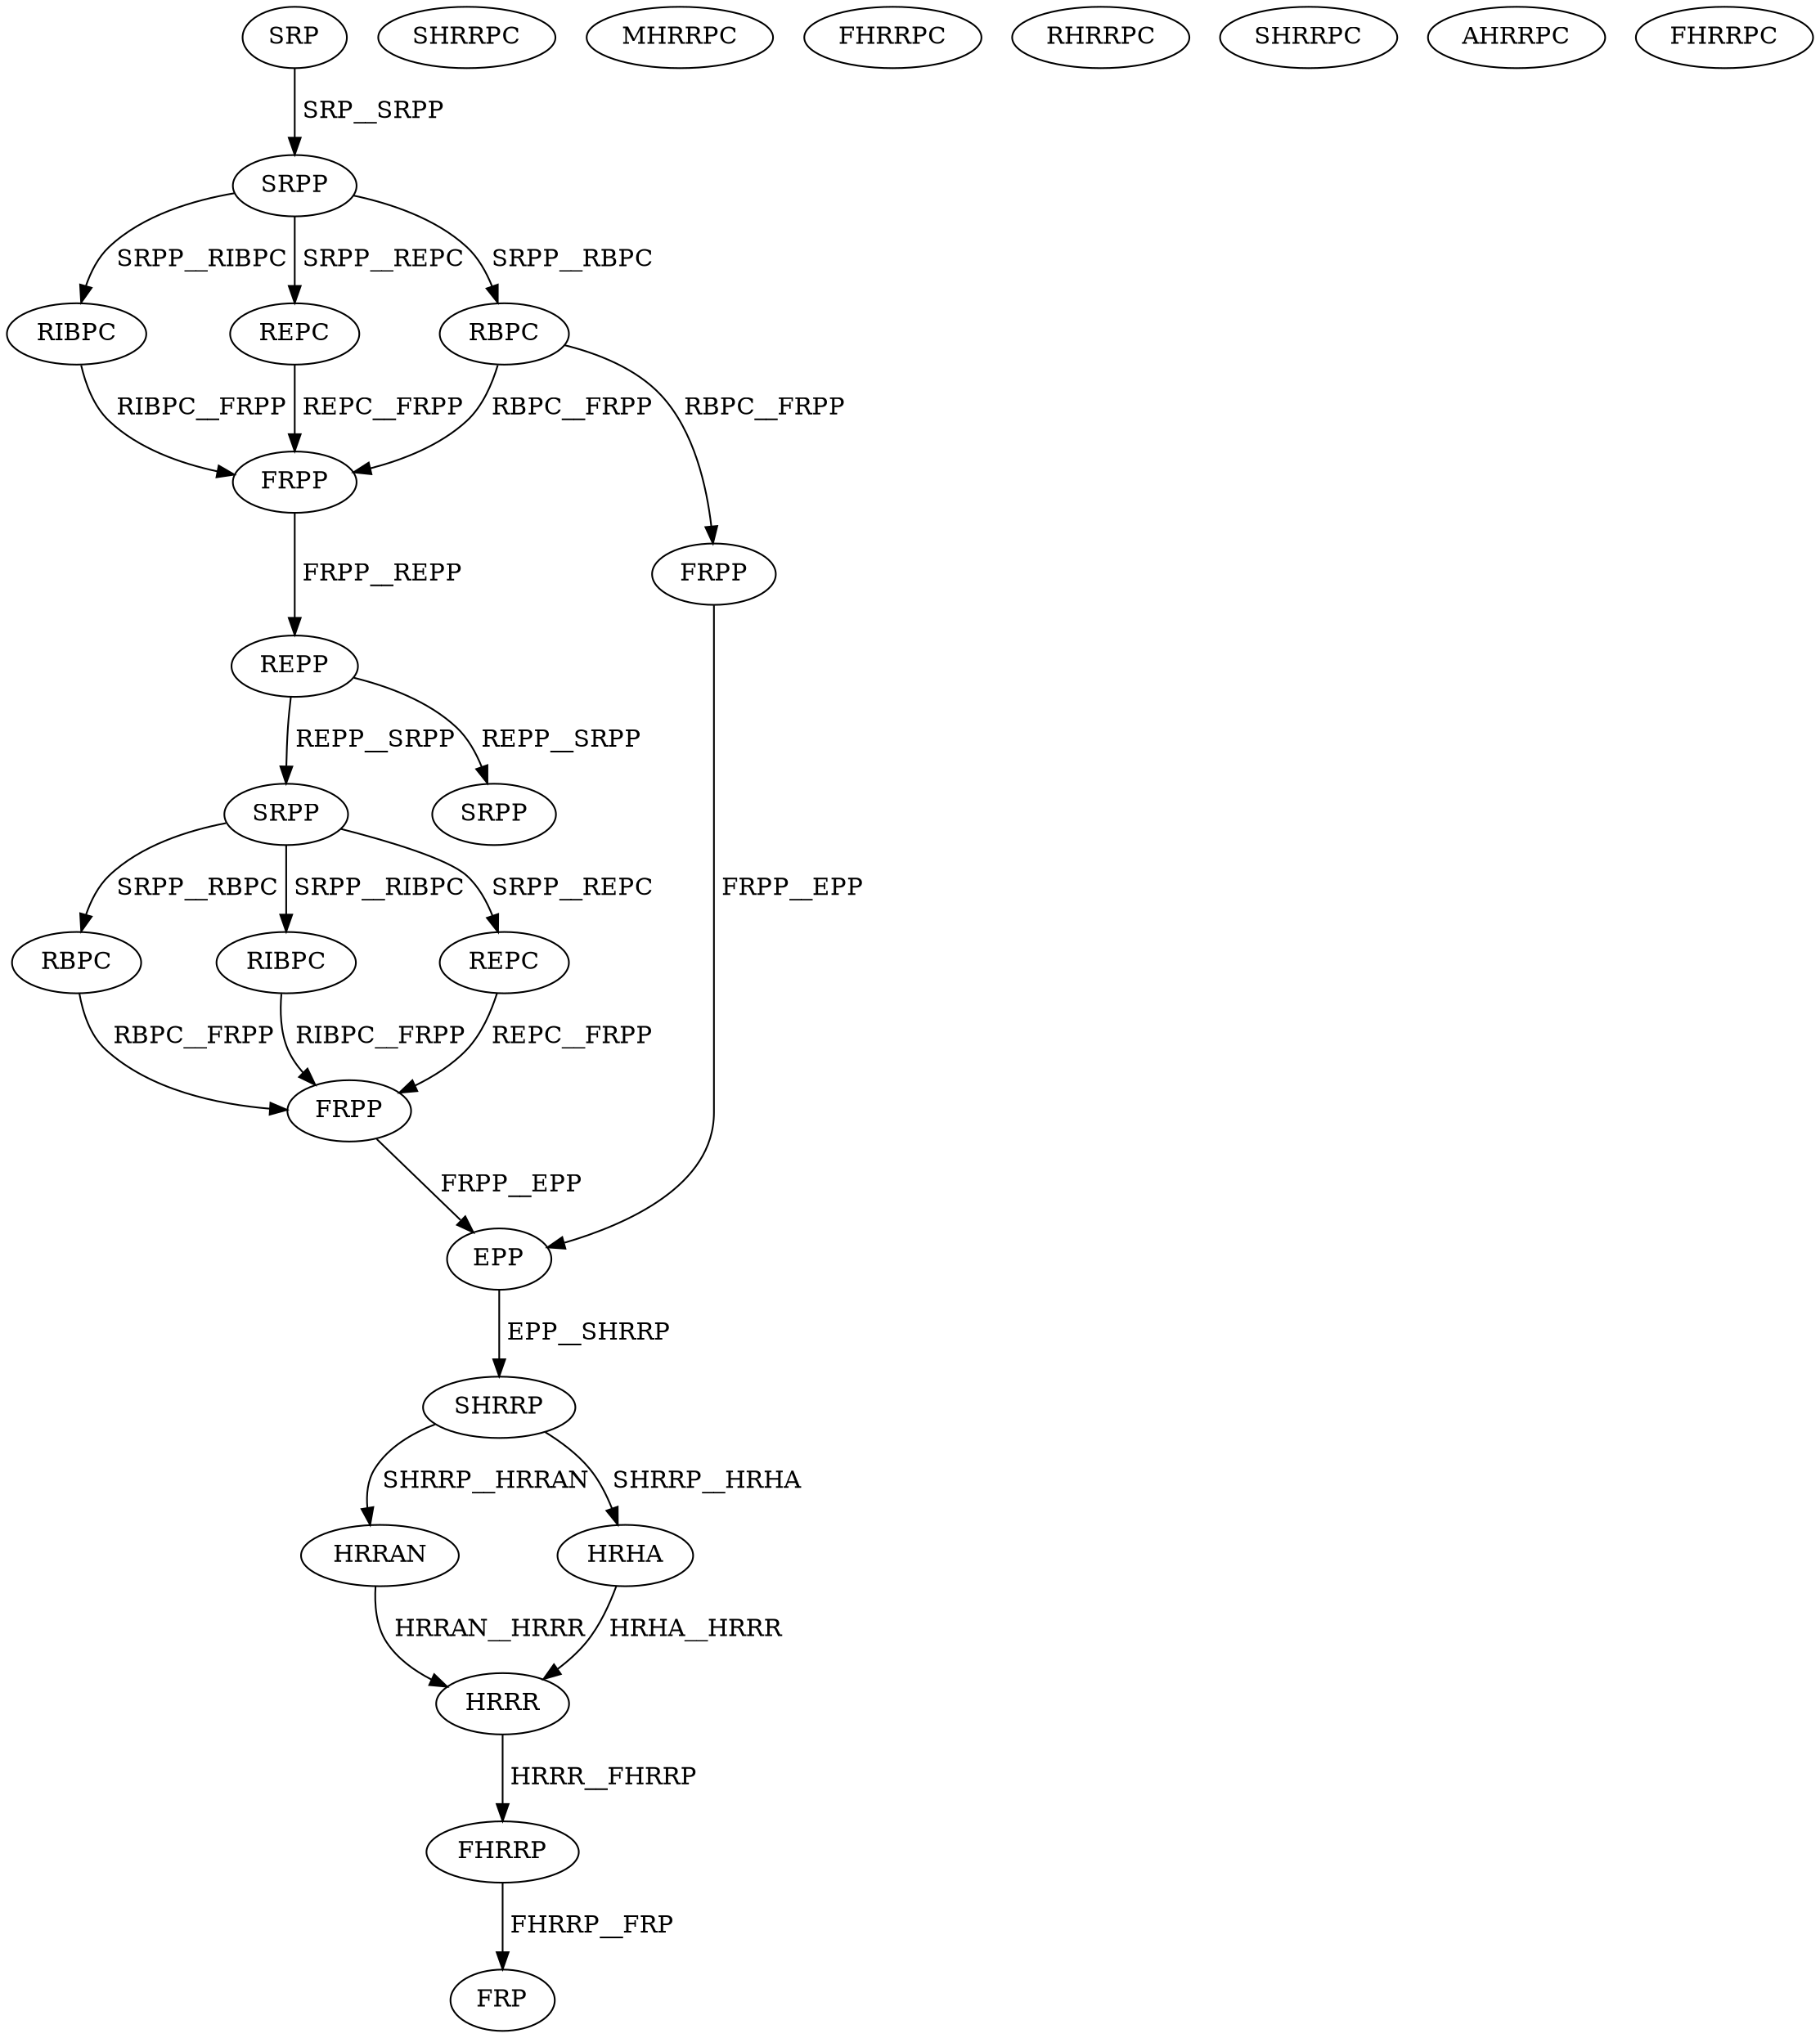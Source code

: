 digraph G { 
1 [label="SRP",color=black,fontcolor=black];
2 [label="SRPP",color=black,fontcolor=black];
3 [label="RIBPC",color=black,fontcolor=black];
4 [label="REPC",color=black,fontcolor=black];
5 [label="RBPC",color=black,fontcolor=black];
6 [label="FRPP",color=black,fontcolor=black];
7 [label="REPP",color=black,fontcolor=black];
8 [label="SRPP",color=black,fontcolor=black];
9 [label="FRPP",color=black,fontcolor=black];
10 [label="RBPC",color=black,fontcolor=black];
11 [label="RIBPC",color=black,fontcolor=black];
12 [label="REPC",color=black,fontcolor=black];
13 [label="FRPP",color=black,fontcolor=black];
14 [label="SRPP",color=black,fontcolor=black];
15 [label="EPP",color=black,fontcolor=black];
16 [label="SHRRP",color=black,fontcolor=black];
17 [label="HRRAN",color=black,fontcolor=black];
18 [label="HRHA",color=black,fontcolor=black];
19 [label="SHRRPC",color=black,fontcolor=black];
20 [label="MHRRPC",color=black,fontcolor=black];
21 [label="FHRRPC",color=black,fontcolor=black];
22 [label="RHRRPC",color=black,fontcolor=black];
23 [label="SHRRPC",color=black,fontcolor=black];
24 [label="AHRRPC",color=black,fontcolor=black];
25 [label="FHRRPC",color=black,fontcolor=black];
26 [label="HRRR",color=black,fontcolor=black];
27 [label="FHRRP",color=black,fontcolor=black];
28 [label="FRP",color=black,fontcolor=black];
1->2[label=" SRP__SRPP",color=black,fontcolor=black];
2->3[label=" SRPP__RIBPC",color=black,fontcolor=black];
2->4[label=" SRPP__REPC",color=black,fontcolor=black];
2->5[label=" SRPP__RBPC",color=black,fontcolor=black];
3->6[label=" RIBPC__FRPP",color=black,fontcolor=black];
4->6[label=" REPC__FRPP",color=black,fontcolor=black];
5->6[label=" RBPC__FRPP",color=black,fontcolor=black];
5->9[label=" RBPC__FRPP",color=black,fontcolor=black];
6->7[label=" FRPP__REPP",color=black,fontcolor=black];
7->8[label=" REPP__SRPP",color=black,fontcolor=black];
7->14[label=" REPP__SRPP",color=black,fontcolor=black];
8->10[label=" SRPP__RBPC",color=black,fontcolor=black];
8->11[label=" SRPP__RIBPC",color=black,fontcolor=black];
8->12[label=" SRPP__REPC",color=black,fontcolor=black];
9->15[label=" FRPP__EPP",color=black,fontcolor=black];
10->13[label=" RBPC__FRPP",color=black,fontcolor=black];
11->13[label=" RIBPC__FRPP",color=black,fontcolor=black];
12->13[label=" REPC__FRPP",color=black,fontcolor=black];
13->15[label=" FRPP__EPP",color=black,fontcolor=black];
15->16[label=" EPP__SHRRP",color=black,fontcolor=black];
16->17[label=" SHRRP__HRRAN",color=black,fontcolor=black];
16->18[label=" SHRRP__HRHA",color=black,fontcolor=black];
17->26[label=" HRRAN__HRRR",color=black,fontcolor=black];
18->26[label=" HRHA__HRRR",color=black,fontcolor=black];
26->27[label=" HRRR__FHRRP",color=black,fontcolor=black];
27->28[label=" FHRRP__FRP",color=black,fontcolor=black];
}
